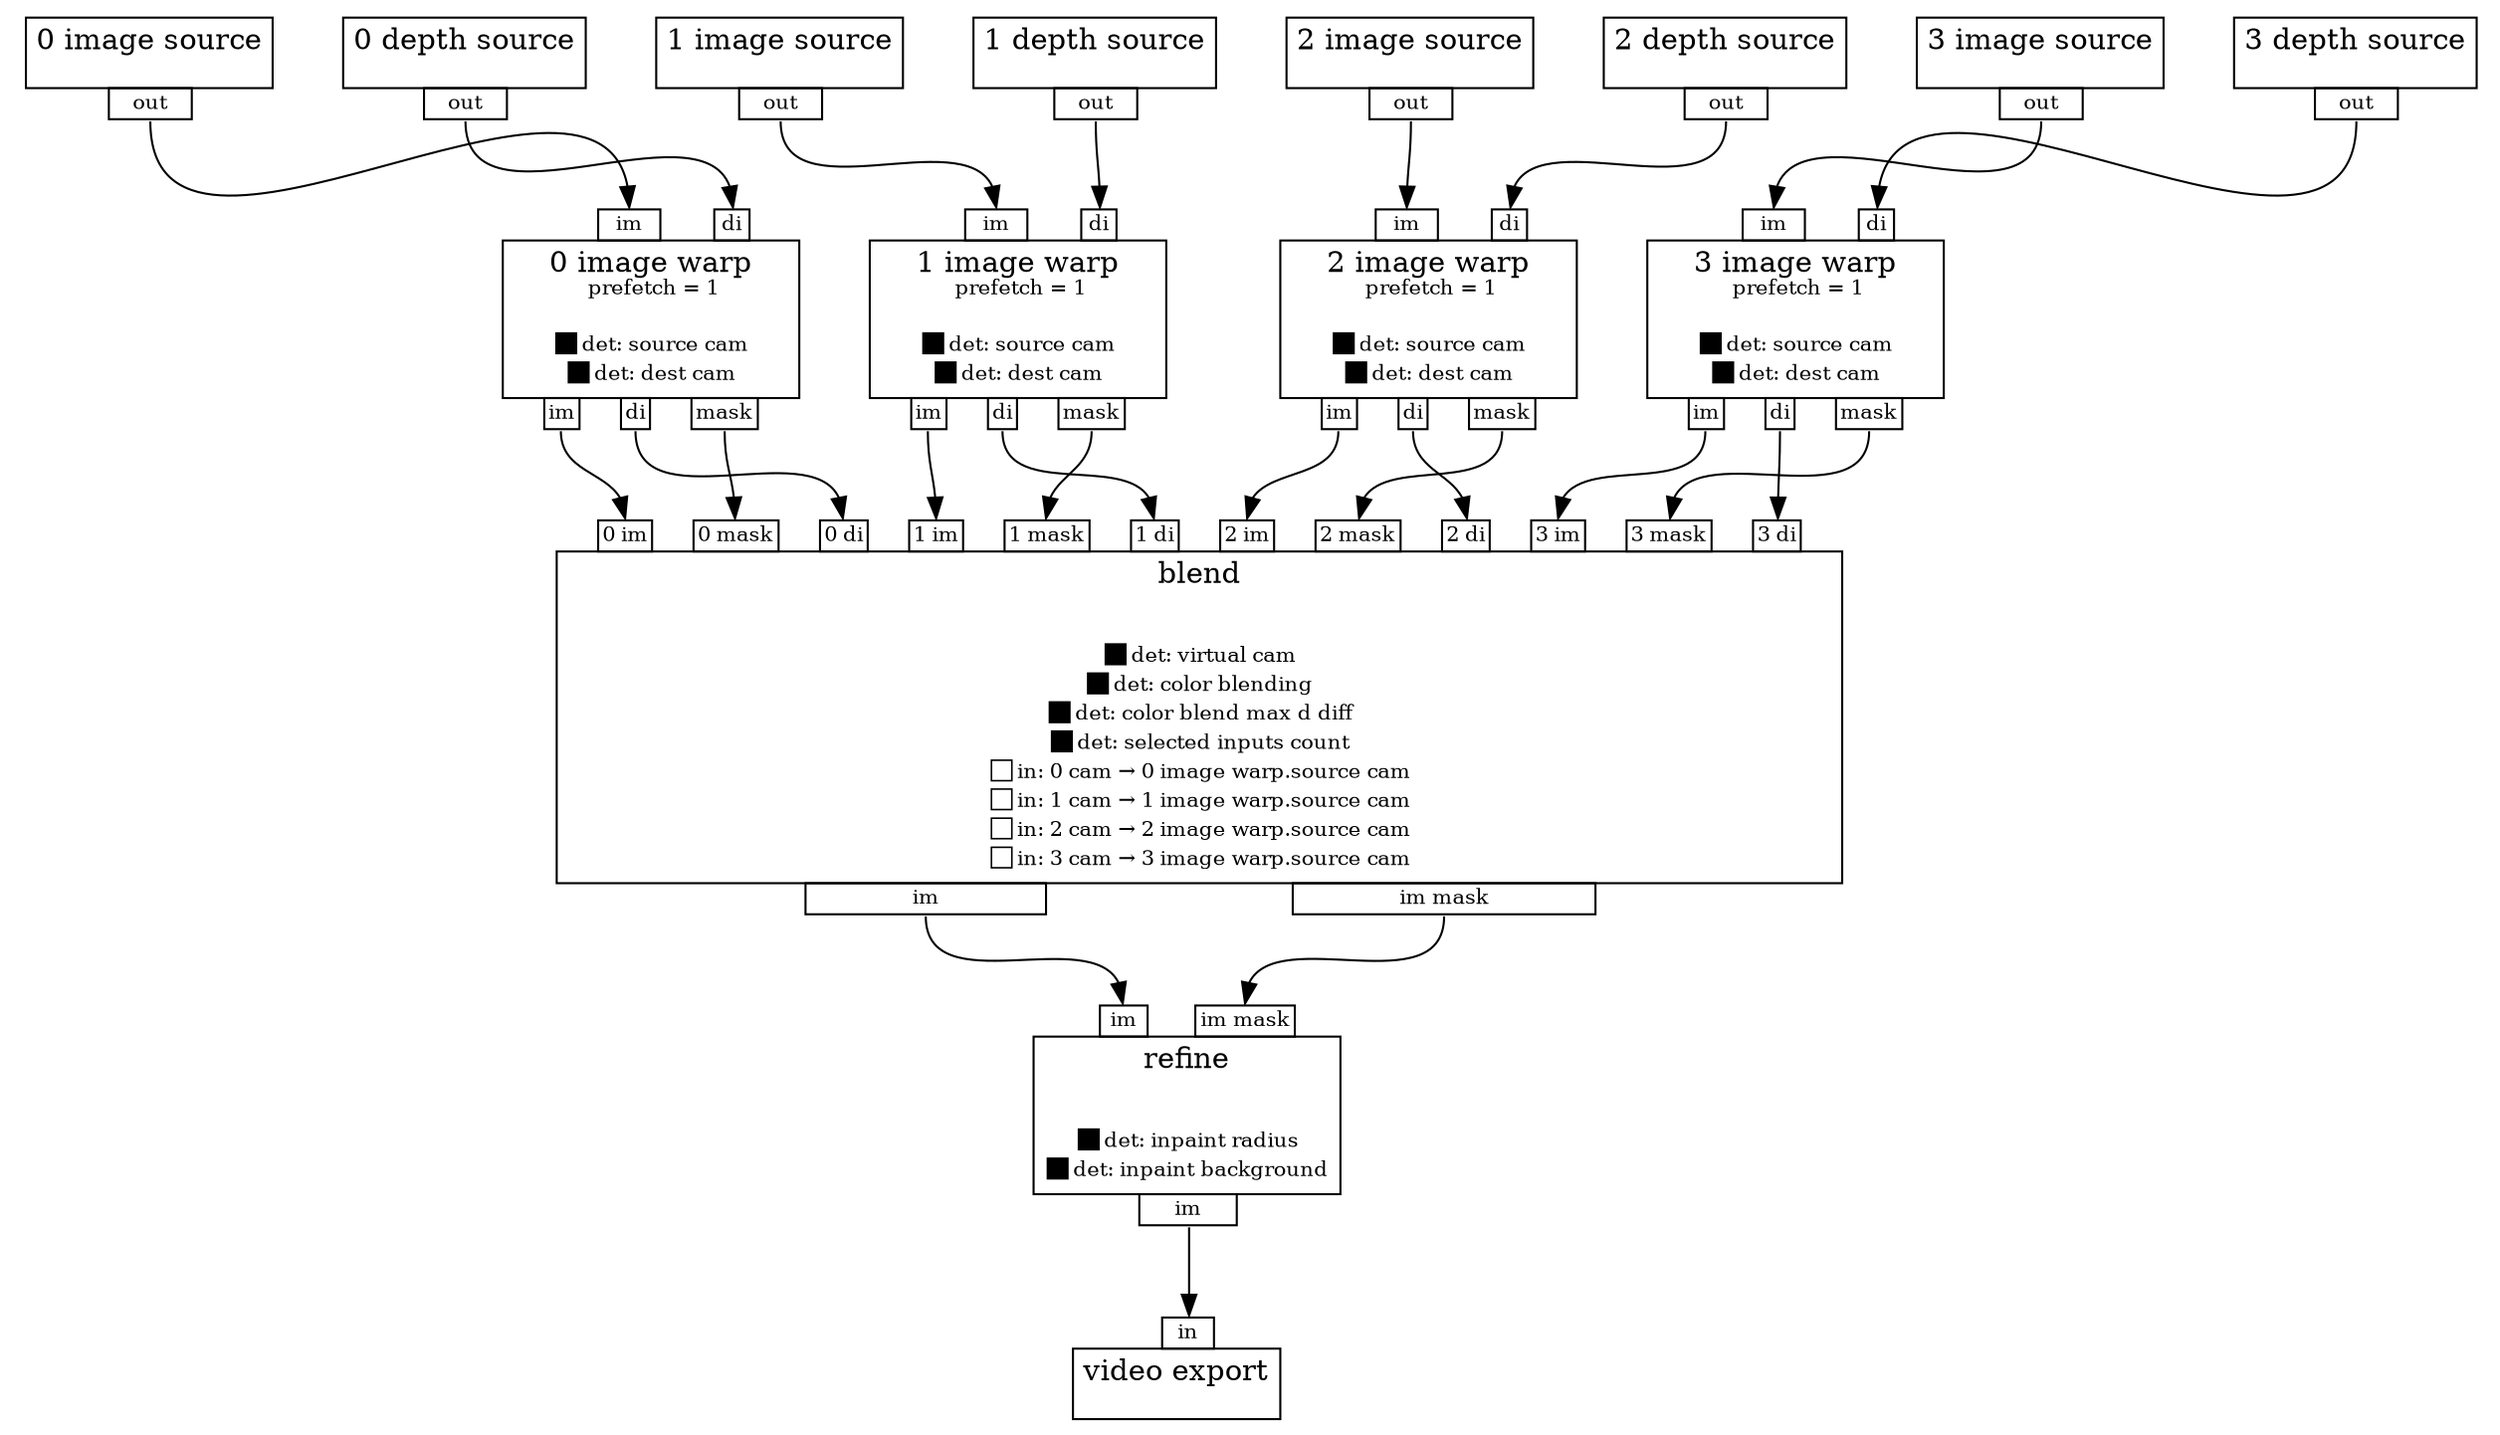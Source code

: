 digraph G{
	rankdir=TB
	filter0 [shape=plaintext label=<
<TABLE BORDER="0" CELLBORDER="0" CELLSPACING="0" CELLPADDING="0"><TR><TD WIDTH="20"></TD><TD BORDER="1" CELLPADDING="1" PORT="in1"><FONT POINT-SIZE="10">0 im</FONT></TD><TD WIDTH="20"></TD><TD BORDER="1" CELLPADDING="1" PORT="in2"><FONT POINT-SIZE="10">0 mask</FONT></TD><TD WIDTH="20"></TD><TD BORDER="1" CELLPADDING="1" PORT="in3"><FONT POINT-SIZE="10">0 di</FONT></TD><TD WIDTH="20"></TD><TD BORDER="1" CELLPADDING="1" PORT="in4"><FONT POINT-SIZE="10">1 im</FONT></TD><TD WIDTH="20"></TD><TD BORDER="1" CELLPADDING="1" PORT="in5"><FONT POINT-SIZE="10">1 mask</FONT></TD><TD WIDTH="20"></TD><TD BORDER="1" CELLPADDING="1" PORT="in6"><FONT POINT-SIZE="10">1 di</FONT></TD><TD WIDTH="20"></TD><TD BORDER="1" CELLPADDING="1" PORT="in7"><FONT POINT-SIZE="10">2 im</FONT></TD><TD WIDTH="20"></TD><TD BORDER="1" CELLPADDING="1" PORT="in8"><FONT POINT-SIZE="10">2 mask</FONT></TD><TD WIDTH="20"></TD><TD BORDER="1" CELLPADDING="1" PORT="in9"><FONT POINT-SIZE="10">2 di</FONT></TD><TD WIDTH="20"></TD><TD BORDER="1" CELLPADDING="1" PORT="in10"><FONT POINT-SIZE="10">3 im</FONT></TD><TD WIDTH="20"></TD><TD BORDER="1" CELLPADDING="1" PORT="in11"><FONT POINT-SIZE="10">3 mask</FONT></TD><TD WIDTH="20"></TD><TD BORDER="1" CELLPADDING="1" PORT="in12"><FONT POINT-SIZE="10">3 di</FONT></TD><TD WIDTH="20"></TD></TR><TR><TD COLSPAN="25" BORDER="1" CELLPADDING="4">blend<BR/><FONT POINT-SIZE="10">&nbsp;</FONT><BR/><BR/>&#x25A0;<FONT POINT-SIZE="10">det: virtual cam</FONT><BR/>&#x25A0;<FONT POINT-SIZE="10">det: color blending</FONT><BR/>&#x25A0;<FONT POINT-SIZE="10">det: color blend max d diff</FONT><BR/>&#x25A0;<FONT POINT-SIZE="10">det: selected inputs count</FONT><BR/>&#x25A1;<FONT POINT-SIZE="10">in: 0 cam &#x2192; 0 image warp.source cam</FONT><BR/>&#x25A1;<FONT POINT-SIZE="10">in: 1 cam &#x2192; 1 image warp.source cam</FONT><BR/>&#x25A1;<FONT POINT-SIZE="10">in: 2 cam &#x2192; 2 image warp.source cam</FONT><BR/>&#x25A1;<FONT POINT-SIZE="10">in: 3 cam &#x2192; 3 image warp.source cam</FONT><BR/></TD></TR><TR><TD COLSPAN="25" BORDER="0"><TABLE BORDER="0" CELLBORDER="0" CELLSPACING="0" CELLPADDING="0"><TR><TD WIDTH="20"></TD><TD BORDER="1" CELLPADDING="1" PORT="out13"><FONT POINT-SIZE="10">im</FONT></TD><TD WIDTH="20"></TD><TD BORDER="1" CELLPADDING="1" PORT="out14"><FONT POINT-SIZE="10">im mask</FONT></TD><TD WIDTH="20"></TD></TR></TABLE></TD></TR></TABLE>
>];
	filter15 [shape=plaintext label=<
<TABLE BORDER="0" CELLBORDER="0" CELLSPACING="0" CELLPADDING="0"><TR><TD COLSPAN="1" BORDER="1" CELLPADDING="4">0 image source<BR/><FONT POINT-SIZE="10">&nbsp;</FONT></TD></TR><TR><TD COLSPAN="1" BORDER="0"><TABLE BORDER="0" CELLBORDER="0" CELLSPACING="0" CELLPADDING="0"><TR><TD WIDTH="20"></TD><TD BORDER="1" CELLPADDING="1" PORT="out16"><FONT POINT-SIZE="10">out</FONT></TD><TD WIDTH="20"></TD></TR></TABLE></TD></TR></TABLE>
>];
	filter17 [shape=plaintext label=<
<TABLE BORDER="0" CELLBORDER="0" CELLSPACING="0" CELLPADDING="0"><TR><TD COLSPAN="1" BORDER="1" CELLPADDING="4">0 depth source<BR/><FONT POINT-SIZE="10">&nbsp;</FONT></TD></TR><TR><TD COLSPAN="1" BORDER="0"><TABLE BORDER="0" CELLBORDER="0" CELLSPACING="0" CELLPADDING="0"><TR><TD WIDTH="20"></TD><TD BORDER="1" CELLPADDING="1" PORT="out18"><FONT POINT-SIZE="10">out</FONT></TD><TD WIDTH="20"></TD></TR></TABLE></TD></TR></TABLE>
>];
	filter19 [shape=plaintext label=<
<TABLE BORDER="0" CELLBORDER="0" CELLSPACING="0" CELLPADDING="0"><TR><TD WIDTH="20"></TD><TD BORDER="1" CELLPADDING="1" PORT="in20"><FONT POINT-SIZE="10">im</FONT></TD><TD WIDTH="20"></TD><TD BORDER="1" CELLPADDING="1" PORT="in21"><FONT POINT-SIZE="10">di</FONT></TD><TD WIDTH="20"></TD></TR><TR><TD COLSPAN="5" BORDER="1" CELLPADDING="4">0 image warp<BR/><FONT POINT-SIZE="10">&nbsp;prefetch = 1</FONT><BR/><BR/>&#x25A0;<FONT POINT-SIZE="10">det: source cam</FONT><BR/>&#x25A0;<FONT POINT-SIZE="10">det: dest cam</FONT><BR/></TD></TR><TR><TD COLSPAN="5" BORDER="0"><TABLE BORDER="0" CELLBORDER="0" CELLSPACING="0" CELLPADDING="0"><TR><TD WIDTH="20"></TD><TD BORDER="1" CELLPADDING="1" PORT="out22"><FONT POINT-SIZE="10">im</FONT></TD><TD WIDTH="20"></TD><TD BORDER="1" CELLPADDING="1" PORT="out23"><FONT POINT-SIZE="10">di</FONT></TD><TD WIDTH="20"></TD><TD BORDER="1" CELLPADDING="1" PORT="out24"><FONT POINT-SIZE="10">mask</FONT></TD><TD WIDTH="20"></TD></TR></TABLE></TD></TR></TABLE>
>];
	filter25 [shape=plaintext label=<
<TABLE BORDER="0" CELLBORDER="0" CELLSPACING="0" CELLPADDING="0"><TR><TD COLSPAN="1" BORDER="1" CELLPADDING="4">1 image source<BR/><FONT POINT-SIZE="10">&nbsp;</FONT></TD></TR><TR><TD COLSPAN="1" BORDER="0"><TABLE BORDER="0" CELLBORDER="0" CELLSPACING="0" CELLPADDING="0"><TR><TD WIDTH="20"></TD><TD BORDER="1" CELLPADDING="1" PORT="out26"><FONT POINT-SIZE="10">out</FONT></TD><TD WIDTH="20"></TD></TR></TABLE></TD></TR></TABLE>
>];
	filter27 [shape=plaintext label=<
<TABLE BORDER="0" CELLBORDER="0" CELLSPACING="0" CELLPADDING="0"><TR><TD COLSPAN="1" BORDER="1" CELLPADDING="4">1 depth source<BR/><FONT POINT-SIZE="10">&nbsp;</FONT></TD></TR><TR><TD COLSPAN="1" BORDER="0"><TABLE BORDER="0" CELLBORDER="0" CELLSPACING="0" CELLPADDING="0"><TR><TD WIDTH="20"></TD><TD BORDER="1" CELLPADDING="1" PORT="out28"><FONT POINT-SIZE="10">out</FONT></TD><TD WIDTH="20"></TD></TR></TABLE></TD></TR></TABLE>
>];
	filter29 [shape=plaintext label=<
<TABLE BORDER="0" CELLBORDER="0" CELLSPACING="0" CELLPADDING="0"><TR><TD WIDTH="20"></TD><TD BORDER="1" CELLPADDING="1" PORT="in30"><FONT POINT-SIZE="10">im</FONT></TD><TD WIDTH="20"></TD><TD BORDER="1" CELLPADDING="1" PORT="in31"><FONT POINT-SIZE="10">di</FONT></TD><TD WIDTH="20"></TD></TR><TR><TD COLSPAN="5" BORDER="1" CELLPADDING="4">1 image warp<BR/><FONT POINT-SIZE="10">&nbsp;prefetch = 1</FONT><BR/><BR/>&#x25A0;<FONT POINT-SIZE="10">det: source cam</FONT><BR/>&#x25A0;<FONT POINT-SIZE="10">det: dest cam</FONT><BR/></TD></TR><TR><TD COLSPAN="5" BORDER="0"><TABLE BORDER="0" CELLBORDER="0" CELLSPACING="0" CELLPADDING="0"><TR><TD WIDTH="20"></TD><TD BORDER="1" CELLPADDING="1" PORT="out32"><FONT POINT-SIZE="10">im</FONT></TD><TD WIDTH="20"></TD><TD BORDER="1" CELLPADDING="1" PORT="out33"><FONT POINT-SIZE="10">di</FONT></TD><TD WIDTH="20"></TD><TD BORDER="1" CELLPADDING="1" PORT="out34"><FONT POINT-SIZE="10">mask</FONT></TD><TD WIDTH="20"></TD></TR></TABLE></TD></TR></TABLE>
>];
	filter35 [shape=plaintext label=<
<TABLE BORDER="0" CELLBORDER="0" CELLSPACING="0" CELLPADDING="0"><TR><TD COLSPAN="1" BORDER="1" CELLPADDING="4">2 image source<BR/><FONT POINT-SIZE="10">&nbsp;</FONT></TD></TR><TR><TD COLSPAN="1" BORDER="0"><TABLE BORDER="0" CELLBORDER="0" CELLSPACING="0" CELLPADDING="0"><TR><TD WIDTH="20"></TD><TD BORDER="1" CELLPADDING="1" PORT="out36"><FONT POINT-SIZE="10">out</FONT></TD><TD WIDTH="20"></TD></TR></TABLE></TD></TR></TABLE>
>];
	filter37 [shape=plaintext label=<
<TABLE BORDER="0" CELLBORDER="0" CELLSPACING="0" CELLPADDING="0"><TR><TD COLSPAN="1" BORDER="1" CELLPADDING="4">2 depth source<BR/><FONT POINT-SIZE="10">&nbsp;</FONT></TD></TR><TR><TD COLSPAN="1" BORDER="0"><TABLE BORDER="0" CELLBORDER="0" CELLSPACING="0" CELLPADDING="0"><TR><TD WIDTH="20"></TD><TD BORDER="1" CELLPADDING="1" PORT="out38"><FONT POINT-SIZE="10">out</FONT></TD><TD WIDTH="20"></TD></TR></TABLE></TD></TR></TABLE>
>];
	filter39 [shape=plaintext label=<
<TABLE BORDER="0" CELLBORDER="0" CELLSPACING="0" CELLPADDING="0"><TR><TD WIDTH="20"></TD><TD BORDER="1" CELLPADDING="1" PORT="in40"><FONT POINT-SIZE="10">im</FONT></TD><TD WIDTH="20"></TD><TD BORDER="1" CELLPADDING="1" PORT="in41"><FONT POINT-SIZE="10">di</FONT></TD><TD WIDTH="20"></TD></TR><TR><TD COLSPAN="5" BORDER="1" CELLPADDING="4">2 image warp<BR/><FONT POINT-SIZE="10">&nbsp;prefetch = 1</FONT><BR/><BR/>&#x25A0;<FONT POINT-SIZE="10">det: source cam</FONT><BR/>&#x25A0;<FONT POINT-SIZE="10">det: dest cam</FONT><BR/></TD></TR><TR><TD COLSPAN="5" BORDER="0"><TABLE BORDER="0" CELLBORDER="0" CELLSPACING="0" CELLPADDING="0"><TR><TD WIDTH="20"></TD><TD BORDER="1" CELLPADDING="1" PORT="out42"><FONT POINT-SIZE="10">im</FONT></TD><TD WIDTH="20"></TD><TD BORDER="1" CELLPADDING="1" PORT="out43"><FONT POINT-SIZE="10">di</FONT></TD><TD WIDTH="20"></TD><TD BORDER="1" CELLPADDING="1" PORT="out44"><FONT POINT-SIZE="10">mask</FONT></TD><TD WIDTH="20"></TD></TR></TABLE></TD></TR></TABLE>
>];
	filter45 [shape=plaintext label=<
<TABLE BORDER="0" CELLBORDER="0" CELLSPACING="0" CELLPADDING="0"><TR><TD COLSPAN="1" BORDER="1" CELLPADDING="4">3 image source<BR/><FONT POINT-SIZE="10">&nbsp;</FONT></TD></TR><TR><TD COLSPAN="1" BORDER="0"><TABLE BORDER="0" CELLBORDER="0" CELLSPACING="0" CELLPADDING="0"><TR><TD WIDTH="20"></TD><TD BORDER="1" CELLPADDING="1" PORT="out46"><FONT POINT-SIZE="10">out</FONT></TD><TD WIDTH="20"></TD></TR></TABLE></TD></TR></TABLE>
>];
	filter47 [shape=plaintext label=<
<TABLE BORDER="0" CELLBORDER="0" CELLSPACING="0" CELLPADDING="0"><TR><TD COLSPAN="1" BORDER="1" CELLPADDING="4">3 depth source<BR/><FONT POINT-SIZE="10">&nbsp;</FONT></TD></TR><TR><TD COLSPAN="1" BORDER="0"><TABLE BORDER="0" CELLBORDER="0" CELLSPACING="0" CELLPADDING="0"><TR><TD WIDTH="20"></TD><TD BORDER="1" CELLPADDING="1" PORT="out48"><FONT POINT-SIZE="10">out</FONT></TD><TD WIDTH="20"></TD></TR></TABLE></TD></TR></TABLE>
>];
	filter49 [shape=plaintext label=<
<TABLE BORDER="0" CELLBORDER="0" CELLSPACING="0" CELLPADDING="0"><TR><TD WIDTH="20"></TD><TD BORDER="1" CELLPADDING="1" PORT="in50"><FONT POINT-SIZE="10">im</FONT></TD><TD WIDTH="20"></TD><TD BORDER="1" CELLPADDING="1" PORT="in51"><FONT POINT-SIZE="10">di</FONT></TD><TD WIDTH="20"></TD></TR><TR><TD COLSPAN="5" BORDER="1" CELLPADDING="4">3 image warp<BR/><FONT POINT-SIZE="10">&nbsp;prefetch = 1</FONT><BR/><BR/>&#x25A0;<FONT POINT-SIZE="10">det: source cam</FONT><BR/>&#x25A0;<FONT POINT-SIZE="10">det: dest cam</FONT><BR/></TD></TR><TR><TD COLSPAN="5" BORDER="0"><TABLE BORDER="0" CELLBORDER="0" CELLSPACING="0" CELLPADDING="0"><TR><TD WIDTH="20"></TD><TD BORDER="1" CELLPADDING="1" PORT="out52"><FONT POINT-SIZE="10">im</FONT></TD><TD WIDTH="20"></TD><TD BORDER="1" CELLPADDING="1" PORT="out53"><FONT POINT-SIZE="10">di</FONT></TD><TD WIDTH="20"></TD><TD BORDER="1" CELLPADDING="1" PORT="out54"><FONT POINT-SIZE="10">mask</FONT></TD><TD WIDTH="20"></TD></TR></TABLE></TD></TR></TABLE>
>];
	filter55 [shape=plaintext label=<
<TABLE BORDER="0" CELLBORDER="0" CELLSPACING="0" CELLPADDING="0"><TR><TD WIDTH="20"></TD><TD BORDER="1" CELLPADDING="1" PORT="in56"><FONT POINT-SIZE="10">im</FONT></TD><TD WIDTH="20"></TD><TD BORDER="1" CELLPADDING="1" PORT="in57"><FONT POINT-SIZE="10">im mask</FONT></TD><TD WIDTH="20"></TD></TR><TR><TD COLSPAN="5" BORDER="1" CELLPADDING="4">refine<BR/><FONT POINT-SIZE="10">&nbsp;</FONT><BR/><BR/>&#x25A0;<FONT POINT-SIZE="10">det: inpaint radius</FONT><BR/>&#x25A0;<FONT POINT-SIZE="10">det: inpaint background</FONT><BR/></TD></TR><TR><TD COLSPAN="5" BORDER="0"><TABLE BORDER="0" CELLBORDER="0" CELLSPACING="0" CELLPADDING="0"><TR><TD WIDTH="20"></TD><TD BORDER="1" CELLPADDING="1" PORT="out58"><FONT POINT-SIZE="10">im</FONT></TD><TD WIDTH="20"></TD></TR></TABLE></TD></TR></TABLE>
>];
	filter59 [shape=plaintext label=<
<TABLE BORDER="0" CELLBORDER="0" CELLSPACING="0" CELLPADDING="0"><TR><TD WIDTH="20"></TD><TD BORDER="1" CELLPADDING="1" PORT="in60"><FONT POINT-SIZE="10">in</FONT></TD><TD WIDTH="20"></TD></TR><TR><TD COLSPAN="3" BORDER="1" CELLPADDING="4">video export<BR/><FONT POINT-SIZE="10">&nbsp;</FONT></TD></TR></TABLE>
>];
	filter19:out22 -> filter0:in1 [arrowhead="normal", headlabel=<>, fontsize=10, labelangle=45, labeldistance=2.0, ];
	filter19:out24 -> filter0:in2 [arrowhead="normal", headlabel=<>, fontsize=10, labelangle=45, labeldistance=2.0, ];
	filter19:out23 -> filter0:in3 [arrowhead="normal", headlabel=<>, fontsize=10, labelangle=45, labeldistance=2.0, ];
	filter29:out32 -> filter0:in4 [arrowhead="normal", headlabel=<>, fontsize=10, labelangle=45, labeldistance=2.0, ];
	filter29:out34 -> filter0:in5 [arrowhead="normal", headlabel=<>, fontsize=10, labelangle=45, labeldistance=2.0, ];
	filter29:out33 -> filter0:in6 [arrowhead="normal", headlabel=<>, fontsize=10, labelangle=45, labeldistance=2.0, ];
	filter39:out42 -> filter0:in7 [arrowhead="normal", headlabel=<>, fontsize=10, labelangle=45, labeldistance=2.0, ];
	filter39:out44 -> filter0:in8 [arrowhead="normal", headlabel=<>, fontsize=10, labelangle=45, labeldistance=2.0, ];
	filter39:out43 -> filter0:in9 [arrowhead="normal", headlabel=<>, fontsize=10, labelangle=45, labeldistance=2.0, ];
	filter49:out52 -> filter0:in10 [arrowhead="normal", headlabel=<>, fontsize=10, labelangle=45, labeldistance=2.0, ];
	filter49:out54 -> filter0:in11 [arrowhead="normal", headlabel=<>, fontsize=10, labelangle=45, labeldistance=2.0, ];
	filter49:out53 -> filter0:in12 [arrowhead="normal", headlabel=<>, fontsize=10, labelangle=45, labeldistance=2.0, ];
	filter15:out16 -> filter19:in20 [arrowhead="normal", headlabel=<>, fontsize=10, labelangle=45, labeldistance=2.0, ];
	filter17:out18 -> filter19:in21 [arrowhead="normal", headlabel=<>, fontsize=10, labelangle=45, labeldistance=2.0, ];
	filter25:out26 -> filter29:in30 [arrowhead="normal", headlabel=<>, fontsize=10, labelangle=45, labeldistance=2.0, ];
	filter27:out28 -> filter29:in31 [arrowhead="normal", headlabel=<>, fontsize=10, labelangle=45, labeldistance=2.0, ];
	filter35:out36 -> filter39:in40 [arrowhead="normal", headlabel=<>, fontsize=10, labelangle=45, labeldistance=2.0, ];
	filter37:out38 -> filter39:in41 [arrowhead="normal", headlabel=<>, fontsize=10, labelangle=45, labeldistance=2.0, ];
	filter45:out46 -> filter49:in50 [arrowhead="normal", headlabel=<>, fontsize=10, labelangle=45, labeldistance=2.0, ];
	filter47:out48 -> filter49:in51 [arrowhead="normal", headlabel=<>, fontsize=10, labelangle=45, labeldistance=2.0, ];
	filter0:out13 -> filter55:in56 [arrowhead="normal", headlabel=<>, fontsize=10, labelangle=45, labeldistance=2.0, ];
	filter0:out14 -> filter55:in57 [arrowhead="normal", headlabel=<>, fontsize=10, labelangle=45, labeldistance=2.0, ];
	filter55:out58 -> filter59:in60 [arrowhead="normal", headlabel=<>, fontsize=10, labelangle=45, labeldistance=2.0, ];
	{rank=source; filter15 filter17 filter25 filter27 filter35 filter37 filter45 filter47}
	{rank=sink; filter59}
}
